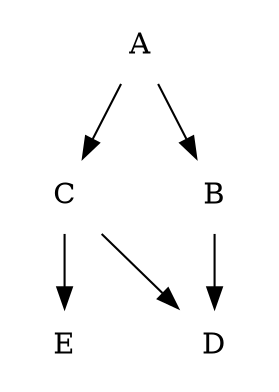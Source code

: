digraph{
  mindist=0.2 
  node[shape=plaintext, pin=true]
  E
  D
  C
  B
  A
  A -> B -> D
  A -> C -> E
  C -> D
}
